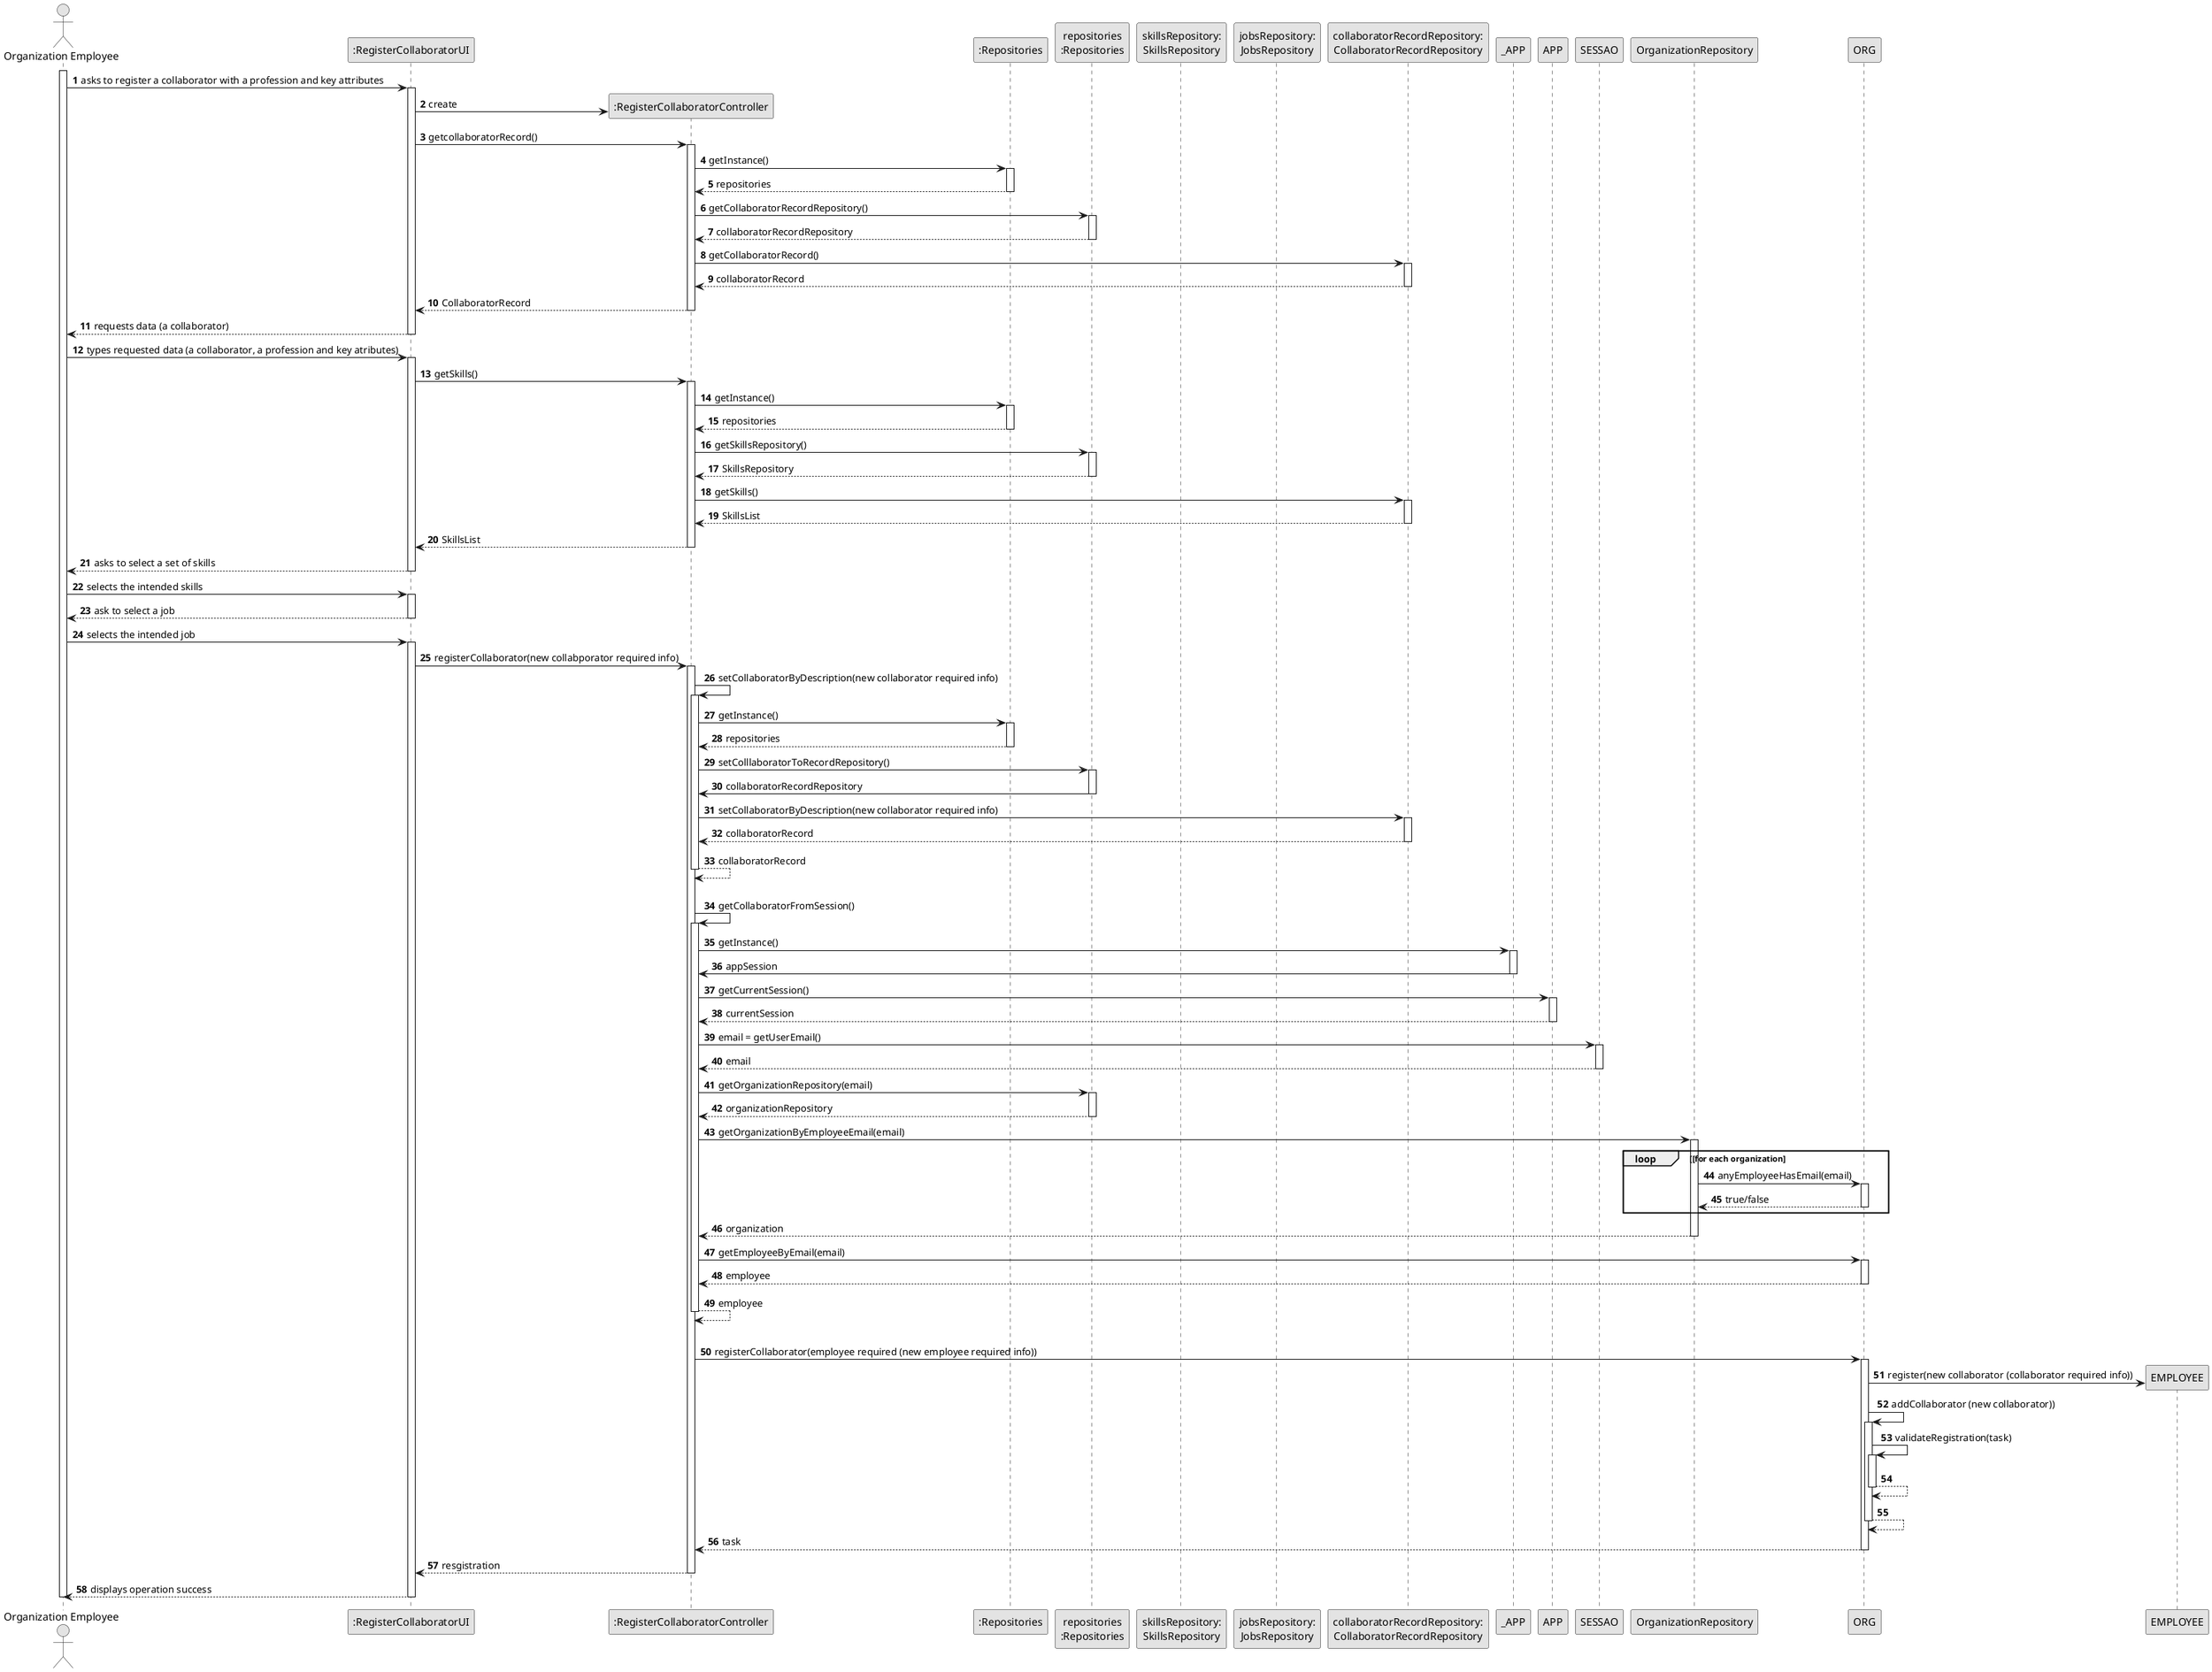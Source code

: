 @startuml
skinparam monochrome true
skinparam packageStyle rectangle
skinparam shadowing false

autonumber

'hide footbox
actor "Organization Employee" as ADM
participant ":RegisterCollaboratorUI" as UI
participant ":RegisterCollaboratorController" as CTRL
participant ":Repositories" as RepositorySingleton
participant "repositories\n:Repositories" as PLAT
participant "skillsRepository:\nSkillsRepository" as SkillsRepository
participant "jobsRepository:\nJobsRepository" as JobsRepository
participant "collaboratorRecordRepository:\nCollaboratorRecordRepository" as CollaboratorRecordRepository


activate ADM

        ADM -> UI : asks to register a collaborator with a profession and key attributes

        activate UI

'            UI --> ADM : requests data (reference, description,  informal \n description, technical description, duration, cost)
            'create CTRL
            UI -> CTRL** : create

            UI -> CTRL : getcollaboratorRecord()
            activate CTRL

                CTRL -> RepositorySingleton : getInstance()
                activate RepositorySingleton

                    RepositorySingleton --> CTRL: repositories
                deactivate RepositorySingleton

                CTRL -> PLAT : getCollaboratorRecordRepository()
                activate PLAT

                    PLAT --> CTRL: collaboratorRecordRepository
                deactivate PLAT

                CTRL -> CollaboratorRecordRepository : getCollaboratorRecord()
                activate CollaboratorRecordRepository

                    CollaboratorRecordRepository --> CTRL : collaboratorRecord
                deactivate CollaboratorRecordRepository


                CTRL --> UI : CollaboratorRecord
            deactivate CTRL

            UI --> ADM : requests data (a collaborator)
        deactivate UI

    ADM -> UI : types requested data (a collaborator, a profession and key atributes)
    activate UI
    UI -> CTRL : getSkills()
                activate CTRL

                    CTRL -> RepositorySingleton : getInstance()
                    activate RepositorySingleton

                        RepositorySingleton --> CTRL: repositories
                    deactivate RepositorySingleton

                    CTRL -> PLAT : getSkillsRepository()
                    activate PLAT

                        PLAT --> CTRL: SkillsRepository
                    deactivate PLAT

                    CTRL -> CollaboratorRecordRepository : getSkills()
                    activate CollaboratorRecordRepository

                        CollaboratorRecordRepository --> CTRL : SkillsList
                    deactivate CollaboratorRecordRepository


                    CTRL --> UI : SkillsList
                deactivate CTRL

        UI --> ADM : asks to select a set of skills
    deactivate UI

    ADM -> UI : selects the intended skills
    activate UI

        UI --> ADM : ask to select a job
    deactivate UI

    ADM -> UI : selects the intended job
    activate UI

        UI -> CTRL : registerCollaborator(new collabporator required info)
        activate CTRL

            CTRL -> CTRL : setCollaboratorByDescription(new collaborator required info)
            activate CTRL

                CTRL -> RepositorySingleton : getInstance()
                activate RepositorySingleton

                    RepositorySingleton --> CTRL: repositories
                deactivate RepositorySingleton

                CTRL -> PLAT : setColllaboratorToRecordRepository()
                activate PLAT

                    PLAT -> CTRL : collaboratorRecordRepository
                deactivate PLAT

                CTRL -> CollaboratorRecordRepository : setCollaboratorByDescription(new collaborator required info)
                activate CollaboratorRecordRepository

                    CollaboratorRecordRepository --> CTRL : collaboratorRecord
                deactivate CollaboratorRecordRepository
                    CTRL --> CTRL : collaboratorRecord
            deactivate CTRL

            |||
            CTRL -> CTRL : getCollaboratorFromSession()
            activate CTRL

                CTRL -> _APP: getInstance()
                activate _APP
                    _APP -> CTRL: appSession
                deactivate _APP


                CTRL -> APP: getCurrentSession()
                activate APP

                    APP --> CTRL: currentSession
                deactivate APP

                CTRL -> SESSAO: email = getUserEmail()
                activate SESSAO

                    SESSAO --> CTRL: email
                deactivate SESSAO


                CTRL -> PLAT: getOrganizationRepository(email)
                activate PLAT

                    PLAT --> CTRL: organizationRepository
                deactivate PLAT


                CTRL -> OrganizationRepository: getOrganizationByEmployeeEmail(email)
                activate OrganizationRepository

                    loop [for each organization
                        OrganizationRepository -> ORG : anyEmployeeHasEmail(email)
                        activate ORG

                             ORG --> OrganizationRepository : true/false
                        deactivate ORG
                    end
                    OrganizationRepository --> CTRL : organization
                deactivate OrganizationRepository

                CTRL -> ORG: getEmployeeByEmail(email)
                activate ORG

                    ORG --> CTRL : employee
                deactivate ORG

                CTRL --> CTRL : employee
            deactivate CTRL

            |||
            CTRL -> ORG: registerCollaborator(employee required (new employee required info))
            activate ORG

                ORG -> EMPLOYEE**: register(new collaborator (collaborator required info))
                ORG -> ORG: addCollaborator (new collaborator))


                activate ORG
                    ORG -> ORG: validateRegistration(task)
                    activate ORG
                        ORG --> ORG
                    deactivate ORG

                    ORG --> ORG
                deactivate ORG

                ORG --> CTRL : task

            deactivate ORG

            CTRL --> UI: resgistration
            deactivate CTRL
            UI --> ADM: displays operation success
    deactivate UI

deactivate ADM

@enduml